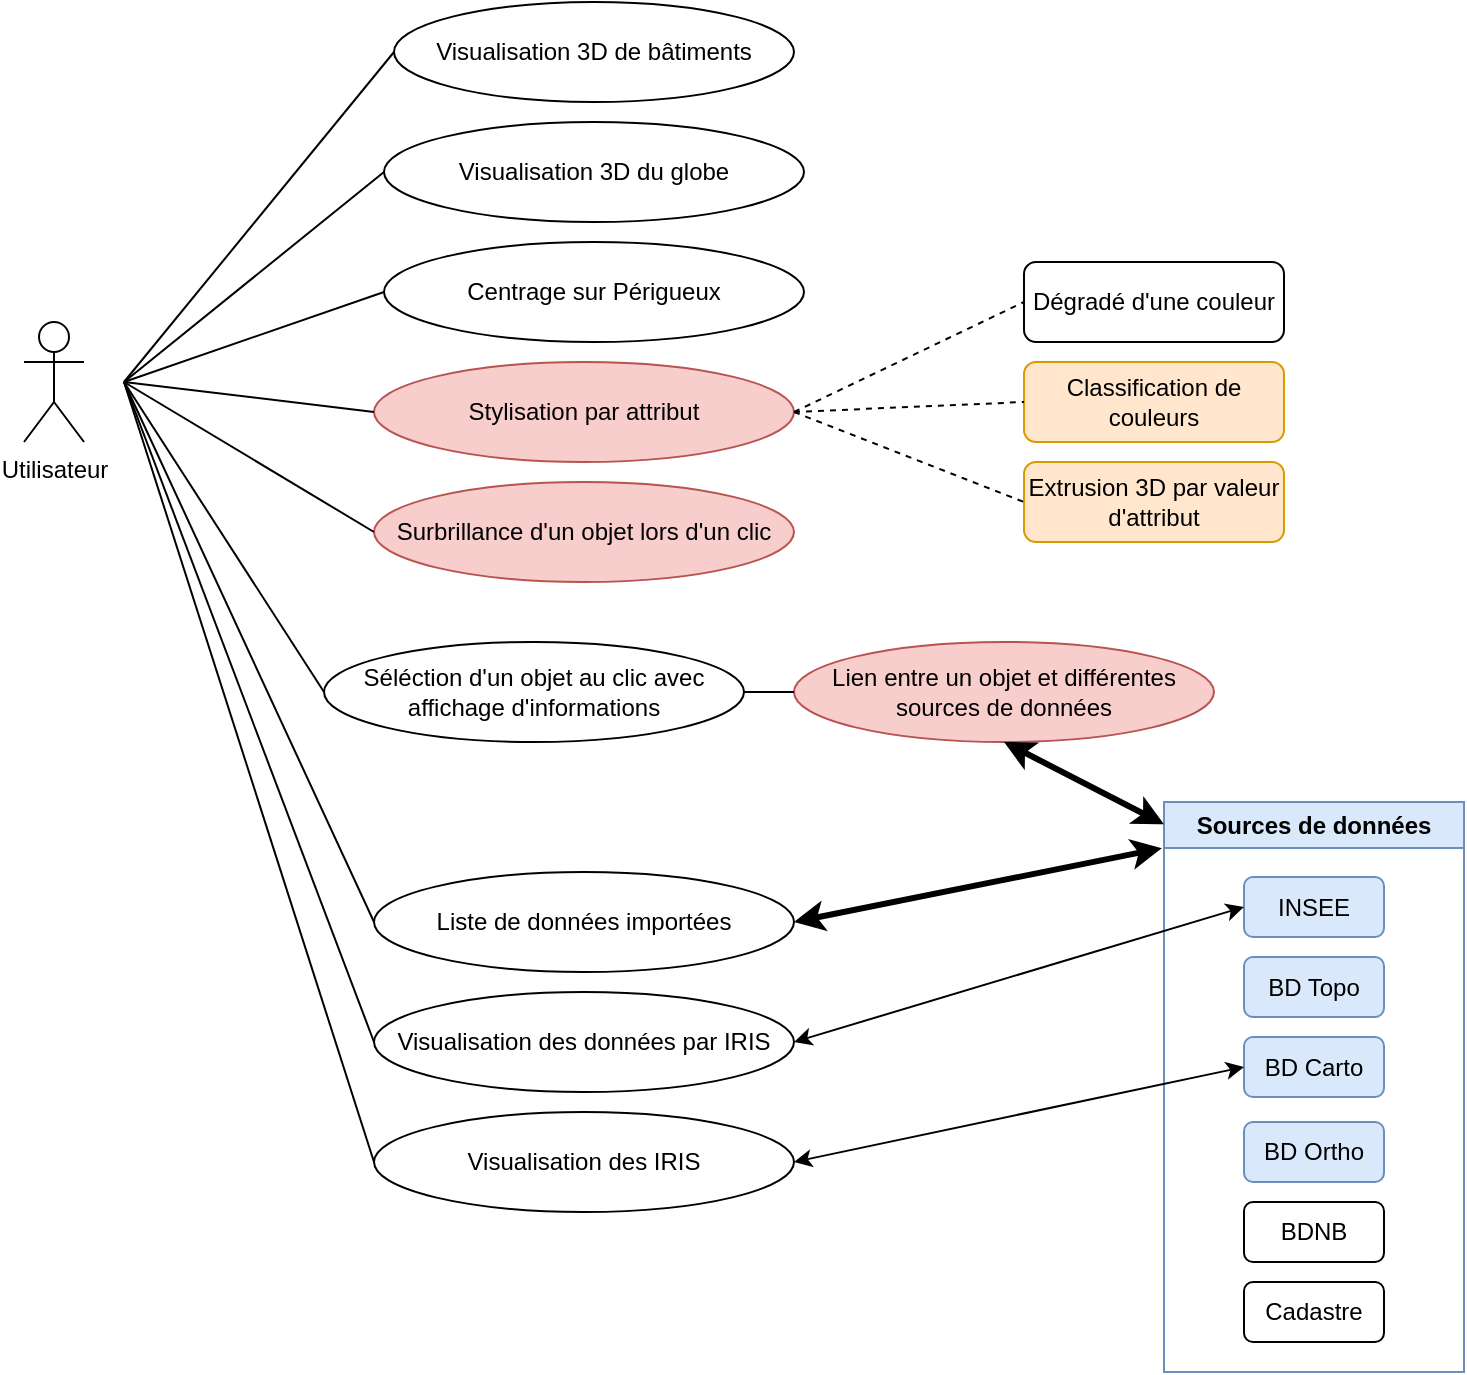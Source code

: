 <mxfile version="21.1.1" type="github">
  <diagram name="Page-1" id="HIEHrfZLS2LJmifFWxkU">
    <mxGraphModel dx="880" dy="869" grid="1" gridSize="10" guides="1" tooltips="1" connect="1" arrows="1" fold="1" page="1" pageScale="1" pageWidth="827" pageHeight="1169" math="0" shadow="0">
      <root>
        <mxCell id="0" />
        <mxCell id="1" parent="0" />
        <mxCell id="0HWwTG7SeUn4EHq8_ZQe-4" value="Visualisation 3D de bâtiments" style="ellipse;whiteSpace=wrap;html=1;" vertex="1" parent="1">
          <mxGeometry x="205" y="170" width="200" height="50" as="geometry" />
        </mxCell>
        <mxCell id="0HWwTG7SeUn4EHq8_ZQe-5" value="Séléction d&#39;un objet au clic avec affichage d&#39;informations" style="ellipse;whiteSpace=wrap;html=1;" vertex="1" parent="1">
          <mxGeometry x="170" y="490" width="210" height="50" as="geometry" />
        </mxCell>
        <mxCell id="0HWwTG7SeUn4EHq8_ZQe-6" value="Visualisation 3D du globe" style="ellipse;whiteSpace=wrap;html=1;" vertex="1" parent="1">
          <mxGeometry x="200" y="230" width="210" height="50" as="geometry" />
        </mxCell>
        <mxCell id="0HWwTG7SeUn4EHq8_ZQe-7" value="Centrage sur Périgueux" style="ellipse;whiteSpace=wrap;html=1;" vertex="1" parent="1">
          <mxGeometry x="200" y="290" width="210" height="50" as="geometry" />
        </mxCell>
        <mxCell id="0HWwTG7SeUn4EHq8_ZQe-8" value="Liste de données importées " style="ellipse;whiteSpace=wrap;html=1;" vertex="1" parent="1">
          <mxGeometry x="195" y="605" width="210" height="50" as="geometry" />
        </mxCell>
        <mxCell id="0HWwTG7SeUn4EHq8_ZQe-17" value="" style="endArrow=none;html=1;rounded=0;entryX=0;entryY=0.5;entryDx=0;entryDy=0;exitX=1;exitY=0.333;exitDx=0;exitDy=0;exitPerimeter=0;" edge="1" parent="1" target="0HWwTG7SeUn4EHq8_ZQe-4">
          <mxGeometry width="50" height="50" relative="1" as="geometry">
            <mxPoint x="70" y="360.0" as="sourcePoint" />
            <mxPoint x="420" y="390" as="targetPoint" />
          </mxGeometry>
        </mxCell>
        <mxCell id="0HWwTG7SeUn4EHq8_ZQe-18" value="" style="endArrow=none;html=1;rounded=0;entryX=0;entryY=0.5;entryDx=0;entryDy=0;exitX=1;exitY=0.333;exitDx=0;exitDy=0;exitPerimeter=0;" edge="1" parent="1" target="0HWwTG7SeUn4EHq8_ZQe-5">
          <mxGeometry width="50" height="50" relative="1" as="geometry">
            <mxPoint x="70" y="360.0" as="sourcePoint" />
            <mxPoint x="420" y="390" as="targetPoint" />
          </mxGeometry>
        </mxCell>
        <mxCell id="0HWwTG7SeUn4EHq8_ZQe-19" value="" style="endArrow=none;html=1;rounded=0;entryX=0;entryY=0.5;entryDx=0;entryDy=0;exitX=1;exitY=0.333;exitDx=0;exitDy=0;exitPerimeter=0;" edge="1" parent="1" target="0HWwTG7SeUn4EHq8_ZQe-6">
          <mxGeometry width="50" height="50" relative="1" as="geometry">
            <mxPoint x="70" y="360.0" as="sourcePoint" />
            <mxPoint x="420" y="390" as="targetPoint" />
          </mxGeometry>
        </mxCell>
        <mxCell id="0HWwTG7SeUn4EHq8_ZQe-20" value="" style="endArrow=none;html=1;rounded=0;entryX=0;entryY=0.5;entryDx=0;entryDy=0;exitX=1;exitY=0.333;exitDx=0;exitDy=0;exitPerimeter=0;" edge="1" parent="1" target="0HWwTG7SeUn4EHq8_ZQe-7">
          <mxGeometry width="50" height="50" relative="1" as="geometry">
            <mxPoint x="70" y="360.0" as="sourcePoint" />
            <mxPoint x="210" y="335" as="targetPoint" />
          </mxGeometry>
        </mxCell>
        <mxCell id="0HWwTG7SeUn4EHq8_ZQe-21" value="" style="endArrow=none;html=1;rounded=0;entryX=0;entryY=0.5;entryDx=0;entryDy=0;exitX=1;exitY=0.333;exitDx=0;exitDy=0;exitPerimeter=0;" edge="1" parent="1" target="0HWwTG7SeUn4EHq8_ZQe-8">
          <mxGeometry width="50" height="50" relative="1" as="geometry">
            <mxPoint x="70" y="360.0" as="sourcePoint" />
            <mxPoint x="210" y="395" as="targetPoint" />
          </mxGeometry>
        </mxCell>
        <mxCell id="0HWwTG7SeUn4EHq8_ZQe-22" value="Visualisation des données par IRIS" style="ellipse;whiteSpace=wrap;html=1;" vertex="1" parent="1">
          <mxGeometry x="195" y="665" width="210" height="50" as="geometry" />
        </mxCell>
        <mxCell id="0HWwTG7SeUn4EHq8_ZQe-23" value="" style="endArrow=none;html=1;rounded=0;entryX=0;entryY=0.5;entryDx=0;entryDy=0;exitX=1;exitY=0.333;exitDx=0;exitDy=0;exitPerimeter=0;" edge="1" parent="1" target="0HWwTG7SeUn4EHq8_ZQe-22">
          <mxGeometry width="50" height="50" relative="1" as="geometry">
            <mxPoint x="70" y="360.0" as="sourcePoint" />
            <mxPoint x="210" y="455" as="targetPoint" />
          </mxGeometry>
        </mxCell>
        <mxCell id="0HWwTG7SeUn4EHq8_ZQe-25" value="Visualisation des IRIS" style="ellipse;whiteSpace=wrap;html=1;" vertex="1" parent="1">
          <mxGeometry x="195" y="725" width="210" height="50" as="geometry" />
        </mxCell>
        <mxCell id="0HWwTG7SeUn4EHq8_ZQe-26" value="Stylisation par attribut " style="ellipse;whiteSpace=wrap;html=1;fillColor=#f8cecc;strokeColor=#b85450;" vertex="1" parent="1">
          <mxGeometry x="195" y="350" width="210" height="50" as="geometry" />
        </mxCell>
        <mxCell id="0HWwTG7SeUn4EHq8_ZQe-31" value="Sources de données" style="swimlane;whiteSpace=wrap;html=1;fillColor=#dae8fc;strokeColor=#6c8ebf;" vertex="1" parent="1">
          <mxGeometry x="590" y="570" width="150" height="285" as="geometry" />
        </mxCell>
        <mxCell id="0HWwTG7SeUn4EHq8_ZQe-27" value="INSEE" style="rounded=1;whiteSpace=wrap;html=1;fillColor=#dae8fc;strokeColor=#6c8ebf;" vertex="1" parent="0HWwTG7SeUn4EHq8_ZQe-31">
          <mxGeometry x="40" y="37.5" width="70" height="30" as="geometry" />
        </mxCell>
        <mxCell id="0HWwTG7SeUn4EHq8_ZQe-28" value="BD Topo" style="rounded=1;whiteSpace=wrap;html=1;fillColor=#dae8fc;strokeColor=#6c8ebf;" vertex="1" parent="0HWwTG7SeUn4EHq8_ZQe-31">
          <mxGeometry x="40" y="77.5" width="70" height="30" as="geometry" />
        </mxCell>
        <mxCell id="0HWwTG7SeUn4EHq8_ZQe-29" value="BD Carto" style="rounded=1;whiteSpace=wrap;html=1;fillColor=#dae8fc;strokeColor=#6c8ebf;" vertex="1" parent="0HWwTG7SeUn4EHq8_ZQe-31">
          <mxGeometry x="40" y="117.5" width="70" height="30" as="geometry" />
        </mxCell>
        <mxCell id="0HWwTG7SeUn4EHq8_ZQe-43" value="BD Ortho" style="rounded=1;whiteSpace=wrap;html=1;fillColor=#dae8fc;strokeColor=#6c8ebf;" vertex="1" parent="0HWwTG7SeUn4EHq8_ZQe-31">
          <mxGeometry x="40" y="160" width="70" height="30" as="geometry" />
        </mxCell>
        <mxCell id="0HWwTG7SeUn4EHq8_ZQe-30" value="BDNB" style="rounded=1;whiteSpace=wrap;html=1;" vertex="1" parent="0HWwTG7SeUn4EHq8_ZQe-31">
          <mxGeometry x="40" y="200" width="70" height="30" as="geometry" />
        </mxCell>
        <mxCell id="0HWwTG7SeUn4EHq8_ZQe-50" value="Cadastre" style="rounded=1;whiteSpace=wrap;html=1;" vertex="1" parent="0HWwTG7SeUn4EHq8_ZQe-31">
          <mxGeometry x="40" y="240" width="70" height="30" as="geometry" />
        </mxCell>
        <mxCell id="0HWwTG7SeUn4EHq8_ZQe-33" value="" style="endArrow=classic;html=1;rounded=0;entryX=0;entryY=0.5;entryDx=0;entryDy=0;exitX=1;exitY=0.5;exitDx=0;exitDy=0;startArrow=classic;startFill=1;endFill=1;" edge="1" parent="1" source="0HWwTG7SeUn4EHq8_ZQe-22" target="0HWwTG7SeUn4EHq8_ZQe-27">
          <mxGeometry width="50" height="50" relative="1" as="geometry">
            <mxPoint x="370" y="460" as="sourcePoint" />
            <mxPoint x="420" y="410" as="targetPoint" />
          </mxGeometry>
        </mxCell>
        <mxCell id="0HWwTG7SeUn4EHq8_ZQe-36" value="Dégradé d&#39;une couleur" style="rounded=1;whiteSpace=wrap;html=1;" vertex="1" parent="1">
          <mxGeometry x="520" y="300" width="130" height="40" as="geometry" />
        </mxCell>
        <mxCell id="0HWwTG7SeUn4EHq8_ZQe-37" value="Classification de couleurs" style="rounded=1;whiteSpace=wrap;html=1;fillColor=#ffe6cc;strokeColor=#d79b00;" vertex="1" parent="1">
          <mxGeometry x="520" y="350" width="130" height="40" as="geometry" />
        </mxCell>
        <mxCell id="0HWwTG7SeUn4EHq8_ZQe-38" value="" style="endArrow=none;html=1;rounded=0;entryX=0;entryY=0.5;entryDx=0;entryDy=0;exitX=1;exitY=0.5;exitDx=0;exitDy=0;dashed=1;" edge="1" parent="1" source="0HWwTG7SeUn4EHq8_ZQe-26" target="0HWwTG7SeUn4EHq8_ZQe-36">
          <mxGeometry width="50" height="50" relative="1" as="geometry">
            <mxPoint x="370" y="430" as="sourcePoint" />
            <mxPoint x="420" y="380" as="targetPoint" />
          </mxGeometry>
        </mxCell>
        <mxCell id="0HWwTG7SeUn4EHq8_ZQe-39" value="" style="endArrow=none;html=1;rounded=0;entryX=0;entryY=0.5;entryDx=0;entryDy=0;exitX=1;exitY=0.5;exitDx=0;exitDy=0;dashed=1;" edge="1" parent="1" source="0HWwTG7SeUn4EHq8_ZQe-26" target="0HWwTG7SeUn4EHq8_ZQe-37">
          <mxGeometry width="50" height="50" relative="1" as="geometry">
            <mxPoint x="370" y="430" as="sourcePoint" />
            <mxPoint x="420" y="380" as="targetPoint" />
          </mxGeometry>
        </mxCell>
        <mxCell id="0HWwTG7SeUn4EHq8_ZQe-40" value="Extrusion 3D par valeur d&#39;attribut " style="rounded=1;whiteSpace=wrap;html=1;fillColor=#ffe6cc;strokeColor=#d79b00;" vertex="1" parent="1">
          <mxGeometry x="520" y="400" width="130" height="40" as="geometry" />
        </mxCell>
        <mxCell id="0HWwTG7SeUn4EHq8_ZQe-41" value="" style="endArrow=none;html=1;rounded=0;entryX=0;entryY=0.5;entryDx=0;entryDy=0;exitX=1;exitY=0.5;exitDx=0;exitDy=0;dashed=1;" edge="1" parent="1" source="0HWwTG7SeUn4EHq8_ZQe-26" target="0HWwTG7SeUn4EHq8_ZQe-40">
          <mxGeometry width="50" height="50" relative="1" as="geometry">
            <mxPoint x="370" y="430" as="sourcePoint" />
            <mxPoint x="420" y="380" as="targetPoint" />
          </mxGeometry>
        </mxCell>
        <mxCell id="0HWwTG7SeUn4EHq8_ZQe-42" value="" style="endArrow=none;html=1;rounded=0;entryX=0;entryY=0.5;entryDx=0;entryDy=0;exitX=1;exitY=0.333;exitDx=0;exitDy=0;exitPerimeter=0;" edge="1" parent="1" target="0HWwTG7SeUn4EHq8_ZQe-26">
          <mxGeometry width="50" height="50" relative="1" as="geometry">
            <mxPoint x="70" y="360.0" as="sourcePoint" />
            <mxPoint x="420" y="450" as="targetPoint" />
          </mxGeometry>
        </mxCell>
        <mxCell id="0HWwTG7SeUn4EHq8_ZQe-44" value="" style="endArrow=classic;html=1;rounded=0;entryX=0;entryY=0.5;entryDx=0;entryDy=0;exitX=1;exitY=0.5;exitDx=0;exitDy=0;startArrow=classic;startFill=1;endFill=1;" edge="1" parent="1" source="0HWwTG7SeUn4EHq8_ZQe-25" target="0HWwTG7SeUn4EHq8_ZQe-29">
          <mxGeometry width="50" height="50" relative="1" as="geometry">
            <mxPoint x="370" y="520" as="sourcePoint" />
            <mxPoint x="420" y="470" as="targetPoint" />
          </mxGeometry>
        </mxCell>
        <mxCell id="0HWwTG7SeUn4EHq8_ZQe-45" value="Surbrillance d&#39;un objet lors d&#39;un clic" style="ellipse;whiteSpace=wrap;html=1;fillColor=#f8cecc;strokeColor=#b85450;" vertex="1" parent="1">
          <mxGeometry x="195" y="410" width="210" height="50" as="geometry" />
        </mxCell>
        <mxCell id="0HWwTG7SeUn4EHq8_ZQe-46" value="" style="endArrow=none;html=1;rounded=0;entryX=0;entryY=0.5;entryDx=0;entryDy=0;exitX=1;exitY=0.333;exitDx=0;exitDy=0;exitPerimeter=0;" edge="1" parent="1" target="0HWwTG7SeUn4EHq8_ZQe-25">
          <mxGeometry width="50" height="50" relative="1" as="geometry">
            <mxPoint x="70" y="360.0" as="sourcePoint" />
            <mxPoint x="420" y="450" as="targetPoint" />
          </mxGeometry>
        </mxCell>
        <mxCell id="0HWwTG7SeUn4EHq8_ZQe-49" value="" style="endArrow=none;html=1;rounded=0;entryX=0;entryY=0.5;entryDx=0;entryDy=0;exitX=1;exitY=0.333;exitDx=0;exitDy=0;exitPerimeter=0;" edge="1" parent="1" target="0HWwTG7SeUn4EHq8_ZQe-45">
          <mxGeometry width="50" height="50" relative="1" as="geometry">
            <mxPoint x="70" y="360.0" as="sourcePoint" />
            <mxPoint x="420" y="450" as="targetPoint" />
          </mxGeometry>
        </mxCell>
        <mxCell id="0HWwTG7SeUn4EHq8_ZQe-51" value="Lien entre un objet et différentes sources de données " style="ellipse;whiteSpace=wrap;html=1;fillColor=#f8cecc;strokeColor=#b85450;" vertex="1" parent="1">
          <mxGeometry x="405" y="490" width="210" height="50" as="geometry" />
        </mxCell>
        <mxCell id="0HWwTG7SeUn4EHq8_ZQe-55" value="" style="endArrow=classic;startArrow=classic;html=1;rounded=0;entryX=0;entryY=0.039;entryDx=0;entryDy=0;entryPerimeter=0;strokeWidth=3;exitX=0.5;exitY=1;exitDx=0;exitDy=0;" edge="1" parent="1" source="0HWwTG7SeUn4EHq8_ZQe-51" target="0HWwTG7SeUn4EHq8_ZQe-31">
          <mxGeometry width="50" height="50" relative="1" as="geometry">
            <mxPoint x="540" y="540" as="sourcePoint" />
            <mxPoint x="420" y="500" as="targetPoint" />
          </mxGeometry>
        </mxCell>
        <mxCell id="0HWwTG7SeUn4EHq8_ZQe-56" value="" style="endArrow=classic;startArrow=classic;html=1;rounded=0;exitX=1;exitY=0.5;exitDx=0;exitDy=0;strokeWidth=3;entryX=-0.007;entryY=0.081;entryDx=0;entryDy=0;entryPerimeter=0;" edge="1" parent="1" source="0HWwTG7SeUn4EHq8_ZQe-8" target="0HWwTG7SeUn4EHq8_ZQe-31">
          <mxGeometry width="50" height="50" relative="1" as="geometry">
            <mxPoint x="420" y="585" as="sourcePoint" />
            <mxPoint x="590" y="620" as="targetPoint" />
          </mxGeometry>
        </mxCell>
        <mxCell id="0HWwTG7SeUn4EHq8_ZQe-60" value="Utilisateur" style="shape=umlActor;verticalLabelPosition=bottom;verticalAlign=top;html=1;outlineConnect=0;" vertex="1" parent="1">
          <mxGeometry x="20" y="330" width="30" height="60" as="geometry" />
        </mxCell>
        <mxCell id="0HWwTG7SeUn4EHq8_ZQe-61" value="" style="endArrow=none;html=1;rounded=0;entryX=0;entryY=0.5;entryDx=0;entryDy=0;exitX=1;exitY=0.5;exitDx=0;exitDy=0;" edge="1" parent="1" source="0HWwTG7SeUn4EHq8_ZQe-5" target="0HWwTG7SeUn4EHq8_ZQe-51">
          <mxGeometry width="50" height="50" relative="1" as="geometry">
            <mxPoint x="410" y="505" as="sourcePoint" />
            <mxPoint x="400" y="470" as="targetPoint" />
          </mxGeometry>
        </mxCell>
      </root>
    </mxGraphModel>
  </diagram>
</mxfile>
